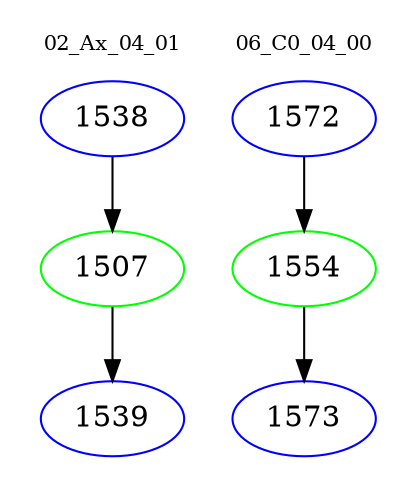 digraph{
subgraph cluster_0 {
color = white
label = "02_Ax_04_01";
fontsize=10;
T0_1538 [label="1538", color="blue"]
T0_1538 -> T0_1507 [color="black"]
T0_1507 [label="1507", color="green"]
T0_1507 -> T0_1539 [color="black"]
T0_1539 [label="1539", color="blue"]
}
subgraph cluster_1 {
color = white
label = "06_C0_04_00";
fontsize=10;
T1_1572 [label="1572", color="blue"]
T1_1572 -> T1_1554 [color="black"]
T1_1554 [label="1554", color="green"]
T1_1554 -> T1_1573 [color="black"]
T1_1573 [label="1573", color="blue"]
}
}
